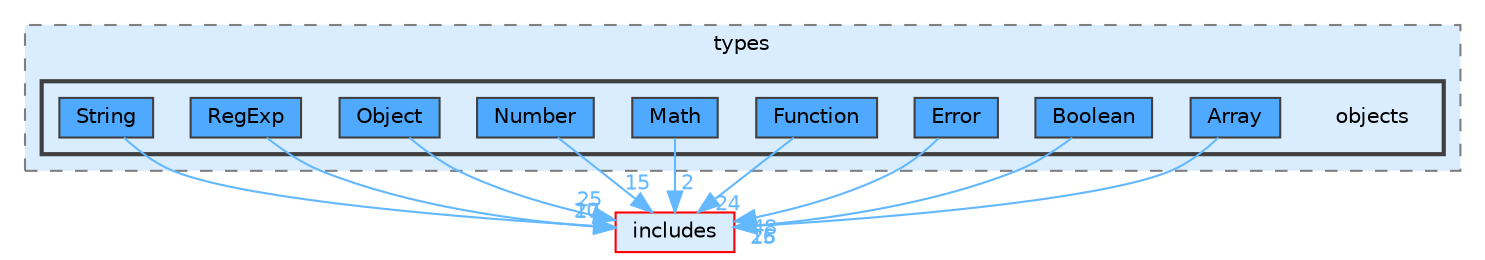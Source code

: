 digraph "lib/types/objects"
{
 // LATEX_PDF_SIZE
  bgcolor="transparent";
  edge [fontname=Helvetica,fontsize=10,labelfontname=Helvetica,labelfontsize=10];
  node [fontname=Helvetica,fontsize=10,shape=box,height=0.2,width=0.4];
  compound=true
  subgraph clusterdir_560694f03ee5bf1136d79e4f1ca1ca37 {
    graph [ bgcolor="#daedff", pencolor="grey50", label="types", fontname=Helvetica,fontsize=10 style="filled,dashed", URL="dir_560694f03ee5bf1136d79e4f1ca1ca37.html",tooltip=""]
  subgraph clusterdir_5cf2d1decf7560474321a2736fa1e755 {
    graph [ bgcolor="#daedff", pencolor="grey25", label="", fontname=Helvetica,fontsize=10 style="filled,bold", URL="dir_5cf2d1decf7560474321a2736fa1e755.html",tooltip=""]
    dir_5cf2d1decf7560474321a2736fa1e755 [shape=plaintext, label="objects"];
  dir_4ef2ccce8ced566b68ce2856cb7dbb5d [label="Array", fillcolor="#4ea9ff", color="grey25", style="filled", URL="dir_4ef2ccce8ced566b68ce2856cb7dbb5d.html",tooltip=""];
  dir_eced1a732f40892e12481ed700ce298c [label="Boolean", fillcolor="#4ea9ff", color="grey25", style="filled", URL="dir_eced1a732f40892e12481ed700ce298c.html",tooltip=""];
  dir_862d1438bfa46f850b5cbd4b20120044 [label="Error", fillcolor="#4ea9ff", color="grey25", style="filled", URL="dir_862d1438bfa46f850b5cbd4b20120044.html",tooltip=""];
  dir_8e394419521e172f5df06492d0bbe20e [label="Function", fillcolor="#4ea9ff", color="grey25", style="filled", URL="dir_8e394419521e172f5df06492d0bbe20e.html",tooltip=""];
  dir_4b9d567d8506c00fa8231f42cd574560 [label="Math", fillcolor="#4ea9ff", color="grey25", style="filled", URL="dir_4b9d567d8506c00fa8231f42cd574560.html",tooltip=""];
  dir_f079aee3a6fd104e067379379838b280 [label="Number", fillcolor="#4ea9ff", color="grey25", style="filled", URL="dir_f079aee3a6fd104e067379379838b280.html",tooltip=""];
  dir_1fe854bcec9b56b8f4dc10d84ac4f9dd [label="Object", fillcolor="#4ea9ff", color="grey25", style="filled", URL="dir_1fe854bcec9b56b8f4dc10d84ac4f9dd.html",tooltip=""];
  dir_dd8c5c3c6ae32d2506138924c005d975 [label="RegExp", fillcolor="#4ea9ff", color="grey25", style="filled", URL="dir_dd8c5c3c6ae32d2506138924c005d975.html",tooltip=""];
  dir_17a8ac0f0bc05fc8ceca40a3b30d1874 [label="String", fillcolor="#4ea9ff", color="grey25", style="filled", URL="dir_17a8ac0f0bc05fc8ceca40a3b30d1874.html",tooltip=""];
  }
  }
  dir_09e761304027c904456130627fd4dcf5 [label="includes", fillcolor="#daedff", color="red", style="filled", URL="dir_09e761304027c904456130627fd4dcf5.html",tooltip=""];
  dir_4ef2ccce8ced566b68ce2856cb7dbb5d->dir_09e761304027c904456130627fd4dcf5 [headlabel="25", labeldistance=1.5 headhref="dir_000001_000019.html" href="dir_000001_000019.html" color="steelblue1" fontcolor="steelblue1"];
  dir_eced1a732f40892e12481ed700ce298c->dir_09e761304027c904456130627fd4dcf5 [headlabel="16", labeldistance=1.5 headhref="dir_000005_000019.html" href="dir_000005_000019.html" color="steelblue1" fontcolor="steelblue1"];
  dir_862d1438bfa46f850b5cbd4b20120044->dir_09e761304027c904456130627fd4dcf5 [headlabel="48", labeldistance=1.5 headhref="dir_000012_000019.html" href="dir_000012_000019.html" color="steelblue1" fontcolor="steelblue1"];
  dir_8e394419521e172f5df06492d0bbe20e->dir_09e761304027c904456130627fd4dcf5 [headlabel="24", labeldistance=1.5 headhref="dir_000014_000019.html" href="dir_000014_000019.html" color="steelblue1" fontcolor="steelblue1"];
  dir_4b9d567d8506c00fa8231f42cd574560->dir_09e761304027c904456130627fd4dcf5 [headlabel="2", labeldistance=1.5 headhref="dir_000024_000019.html" href="dir_000024_000019.html" color="steelblue1" fontcolor="steelblue1"];
  dir_f079aee3a6fd104e067379379838b280->dir_09e761304027c904456130627fd4dcf5 [headlabel="15", labeldistance=1.5 headhref="dir_000026_000019.html" href="dir_000026_000019.html" color="steelblue1" fontcolor="steelblue1"];
  dir_1fe854bcec9b56b8f4dc10d84ac4f9dd->dir_09e761304027c904456130627fd4dcf5 [headlabel="25", labeldistance=1.5 headhref="dir_000029_000019.html" href="dir_000029_000019.html" color="steelblue1" fontcolor="steelblue1"];
  dir_dd8c5c3c6ae32d2506138924c005d975->dir_09e761304027c904456130627fd4dcf5 [headlabel="17", labeldistance=1.5 headhref="dir_000035_000019.html" href="dir_000035_000019.html" color="steelblue1" fontcolor="steelblue1"];
  dir_17a8ac0f0bc05fc8ceca40a3b30d1874->dir_09e761304027c904456130627fd4dcf5 [headlabel="20", labeldistance=1.5 headhref="dir_000039_000019.html" href="dir_000039_000019.html" color="steelblue1" fontcolor="steelblue1"];
}
